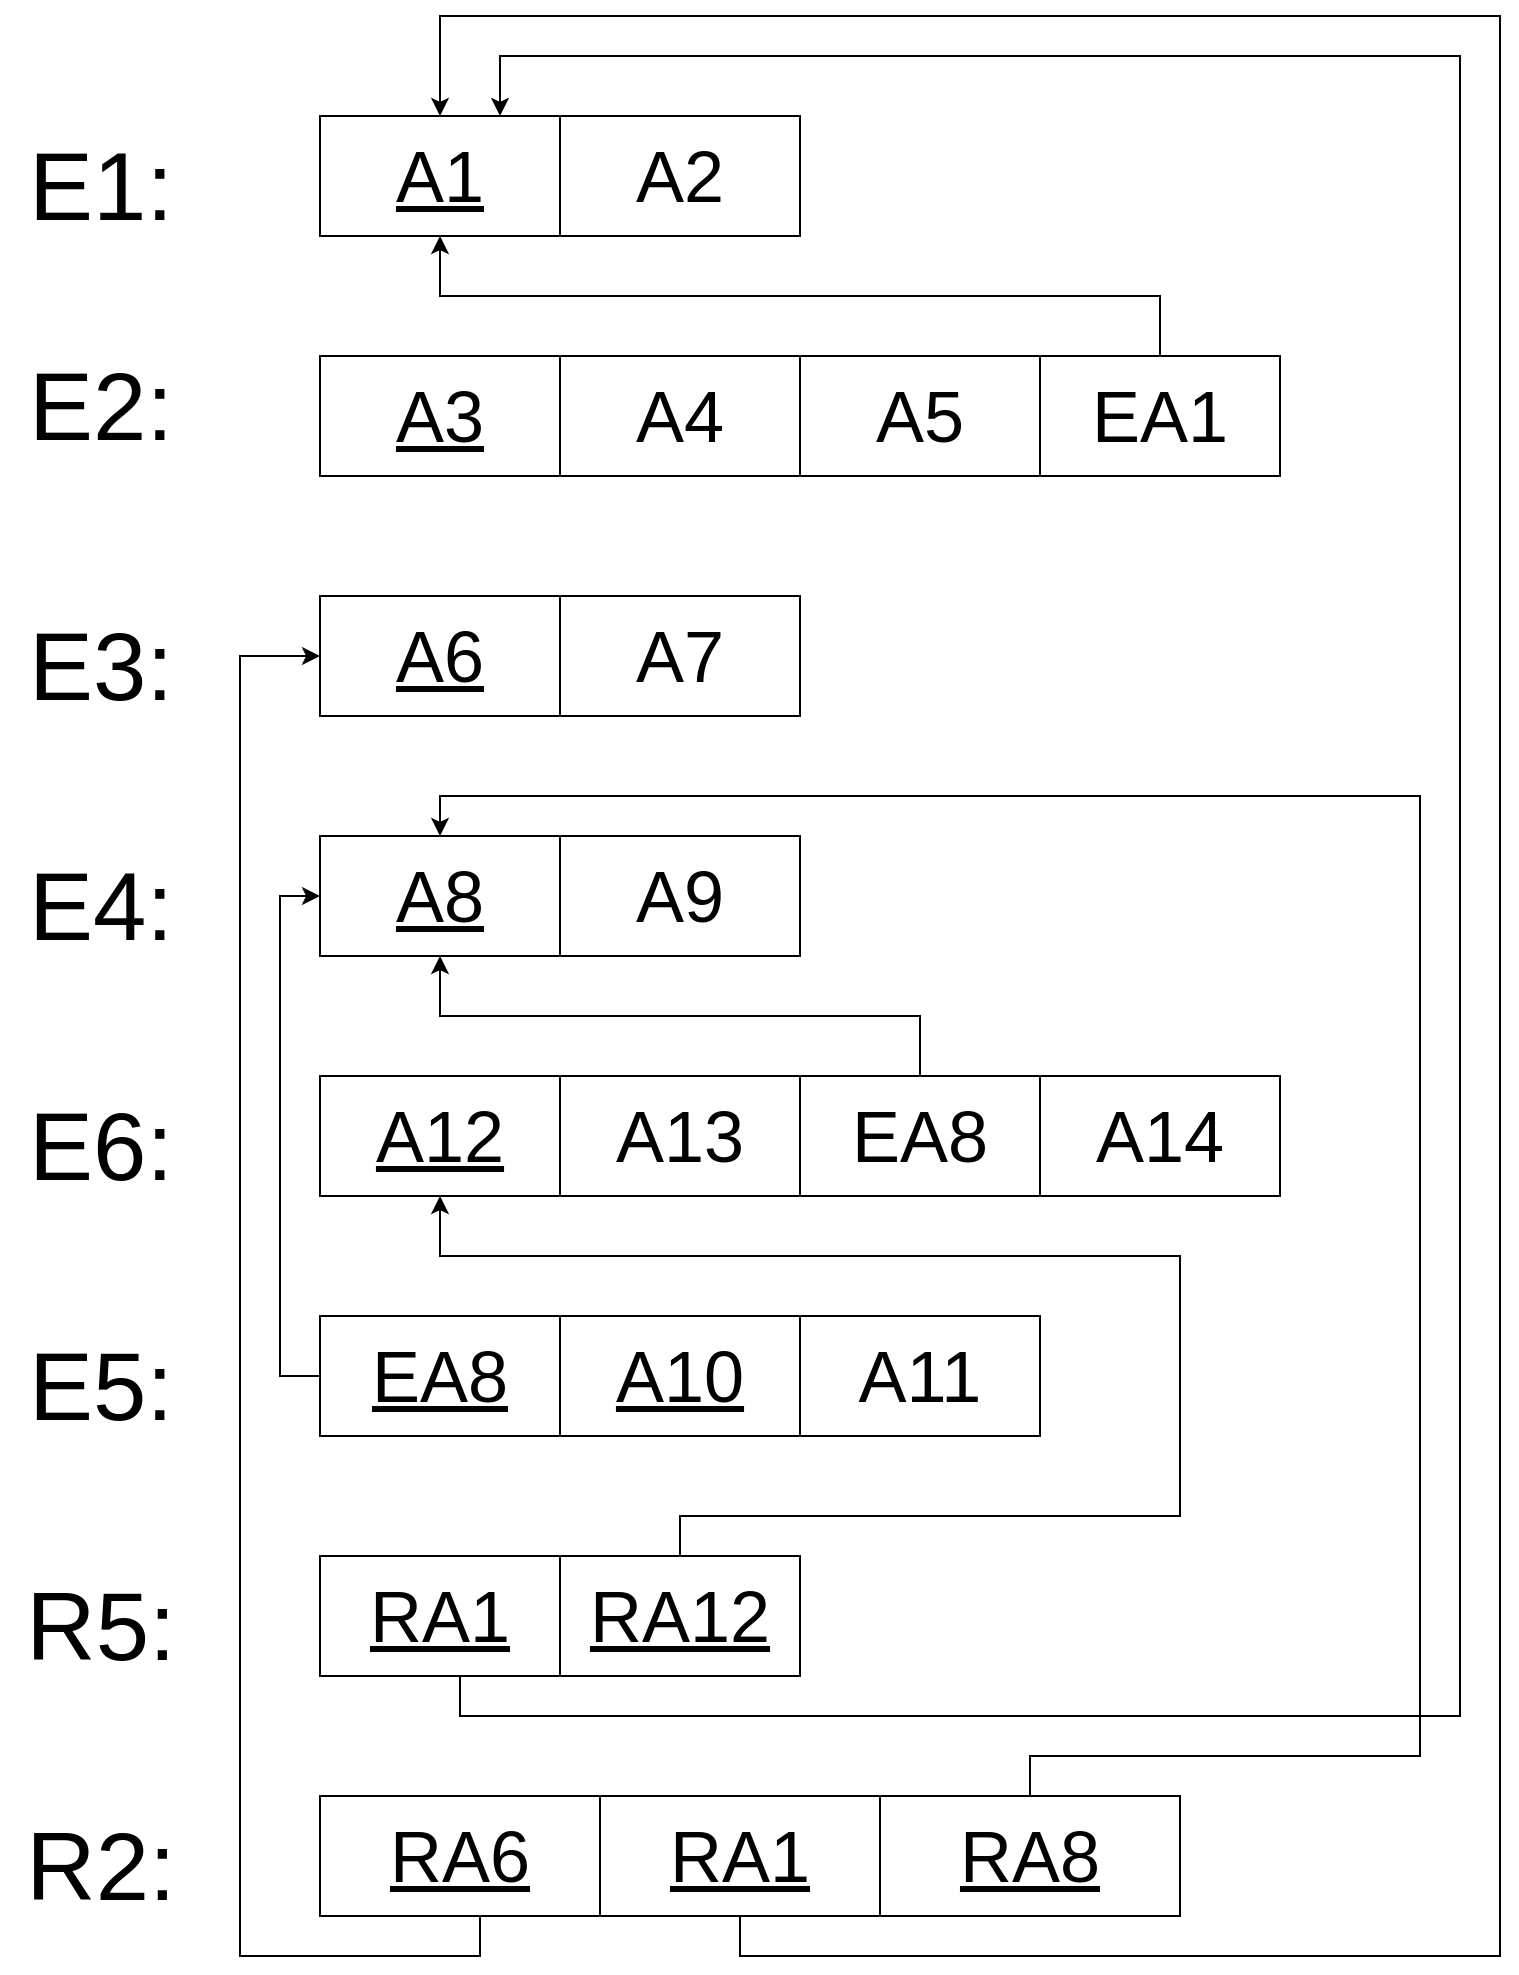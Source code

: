<mxfile version="22.1.4" type="github">
  <diagram name="Page-1" id="NEI-y_SCfnPRr0OXlCEQ">
    <mxGraphModel dx="1989" dy="1445" grid="1" gridSize="10" guides="1" tooltips="1" connect="1" arrows="1" fold="1" page="1" pageScale="1" pageWidth="850" pageHeight="1100" math="0" shadow="0">
      <root>
        <mxCell id="0" />
        <mxCell id="1" parent="0" />
        <mxCell id="NlNhp5qo4efbmxI5kPey-1" value="&lt;font style=&quot;font-size: 36px;&quot;&gt;&lt;u&gt;A1&lt;/u&gt;&lt;/font&gt;" style="rounded=0;whiteSpace=wrap;html=1;" parent="1" vertex="1">
          <mxGeometry x="160" y="200" width="120" height="60" as="geometry" />
        </mxCell>
        <mxCell id="NlNhp5qo4efbmxI5kPey-2" value="&lt;font style=&quot;font-size: 36px;&quot;&gt;A2&lt;/font&gt;" style="rounded=0;whiteSpace=wrap;html=1;" parent="1" vertex="1">
          <mxGeometry x="280" y="200" width="120" height="60" as="geometry" />
        </mxCell>
        <mxCell id="NlNhp5qo4efbmxI5kPey-3" value="&lt;font style=&quot;font-size: 36px;&quot;&gt;&lt;u&gt;A3&lt;/u&gt;&lt;/font&gt;" style="rounded=0;whiteSpace=wrap;html=1;" parent="1" vertex="1">
          <mxGeometry x="160" y="320" width="120" height="60" as="geometry" />
        </mxCell>
        <mxCell id="NlNhp5qo4efbmxI5kPey-4" value="&lt;font style=&quot;font-size: 36px;&quot;&gt;A4&lt;/font&gt;" style="rounded=0;whiteSpace=wrap;html=1;" parent="1" vertex="1">
          <mxGeometry x="280" y="320" width="120" height="60" as="geometry" />
        </mxCell>
        <mxCell id="NlNhp5qo4efbmxI5kPey-24" style="edgeStyle=orthogonalEdgeStyle;rounded=0;orthogonalLoop=1;jettySize=auto;html=1;exitX=0.5;exitY=0;exitDx=0;exitDy=0;entryX=0.5;entryY=1;entryDx=0;entryDy=0;" parent="1" source="NlNhp5qo4efbmxI5kPey-5" target="NlNhp5qo4efbmxI5kPey-1" edge="1">
          <mxGeometry relative="1" as="geometry" />
        </mxCell>
        <mxCell id="NlNhp5qo4efbmxI5kPey-5" value="&lt;font style=&quot;font-size: 36px;&quot;&gt;EA1&lt;/font&gt;" style="rounded=0;whiteSpace=wrap;html=1;" parent="1" vertex="1">
          <mxGeometry x="520" y="320" width="120" height="60" as="geometry" />
        </mxCell>
        <mxCell id="NlNhp5qo4efbmxI5kPey-6" value="&lt;font style=&quot;font-size: 36px;&quot;&gt;&lt;u&gt;A6&lt;/u&gt;&lt;/font&gt;" style="rounded=0;whiteSpace=wrap;html=1;" parent="1" vertex="1">
          <mxGeometry x="160" y="440" width="120" height="60" as="geometry" />
        </mxCell>
        <mxCell id="NlNhp5qo4efbmxI5kPey-7" value="&lt;font style=&quot;font-size: 36px;&quot;&gt;A7&lt;/font&gt;" style="rounded=0;whiteSpace=wrap;html=1;" parent="1" vertex="1">
          <mxGeometry x="280" y="440" width="120" height="60" as="geometry" />
        </mxCell>
        <mxCell id="NlNhp5qo4efbmxI5kPey-34" style="edgeStyle=orthogonalEdgeStyle;rounded=0;orthogonalLoop=1;jettySize=auto;html=1;exitX=0;exitY=0.5;exitDx=0;exitDy=0;entryX=0;entryY=0.5;entryDx=0;entryDy=0;" parent="1" source="NlNhp5qo4efbmxI5kPey-9" target="NlNhp5qo4efbmxI5kPey-15" edge="1">
          <mxGeometry relative="1" as="geometry" />
        </mxCell>
        <mxCell id="NlNhp5qo4efbmxI5kPey-9" value="&lt;font style=&quot;font-size: 36px;&quot;&gt;&lt;u&gt;&lt;font&gt;EA8&lt;/font&gt;&lt;/u&gt;&lt;/font&gt;" style="rounded=0;whiteSpace=wrap;html=1;" parent="1" vertex="1">
          <mxGeometry x="160" y="800" width="120" height="60" as="geometry" />
        </mxCell>
        <mxCell id="NlNhp5qo4efbmxI5kPey-10" value="&lt;font style=&quot;font-size: 36px;&quot;&gt;&lt;u&gt;&lt;font&gt;A10&lt;/font&gt;&lt;/u&gt;&lt;/font&gt;" style="rounded=0;whiteSpace=wrap;html=1;" parent="1" vertex="1">
          <mxGeometry x="280" y="800" width="120" height="60" as="geometry" />
        </mxCell>
        <mxCell id="NlNhp5qo4efbmxI5kPey-11" value="&lt;font style=&quot;font-size: 36px;&quot;&gt;A11&lt;/font&gt;" style="rounded=0;whiteSpace=wrap;html=1;" parent="1" vertex="1">
          <mxGeometry x="400" y="800" width="120" height="60" as="geometry" />
        </mxCell>
        <mxCell id="NlNhp5qo4efbmxI5kPey-12" value="&lt;font style=&quot;font-size: 36px;&quot;&gt;&lt;u&gt;&lt;font&gt;A12&lt;/font&gt;&lt;/u&gt;&lt;/font&gt;" style="rounded=0;whiteSpace=wrap;html=1;" parent="1" vertex="1">
          <mxGeometry x="160" y="680" width="120" height="60" as="geometry" />
        </mxCell>
        <mxCell id="NlNhp5qo4efbmxI5kPey-13" value="&lt;font style=&quot;font-size: 36px;&quot;&gt;A13&lt;/font&gt;" style="rounded=0;whiteSpace=wrap;html=1;" parent="1" vertex="1">
          <mxGeometry x="280" y="680" width="120" height="60" as="geometry" />
        </mxCell>
        <mxCell id="NlNhp5qo4efbmxI5kPey-35" style="edgeStyle=orthogonalEdgeStyle;rounded=0;orthogonalLoop=1;jettySize=auto;html=1;exitX=0.5;exitY=0;exitDx=0;exitDy=0;entryX=0.5;entryY=1;entryDx=0;entryDy=0;" parent="1" source="NlNhp5qo4efbmxI5kPey-14" target="NlNhp5qo4efbmxI5kPey-15" edge="1">
          <mxGeometry relative="1" as="geometry" />
        </mxCell>
        <mxCell id="NlNhp5qo4efbmxI5kPey-14" value="&lt;font style=&quot;font-size: 36px;&quot;&gt;EA8&lt;/font&gt;" style="rounded=0;whiteSpace=wrap;html=1;" parent="1" vertex="1">
          <mxGeometry x="400" y="680" width="120" height="60" as="geometry" />
        </mxCell>
        <mxCell id="NlNhp5qo4efbmxI5kPey-15" value="&lt;font style=&quot;font-size: 36px;&quot;&gt;&lt;u&gt;&lt;font&gt;A8&lt;/font&gt;&lt;/u&gt;&lt;/font&gt;" style="rounded=0;whiteSpace=wrap;html=1;" parent="1" vertex="1">
          <mxGeometry x="160" y="560" width="120" height="60" as="geometry" />
        </mxCell>
        <mxCell id="NlNhp5qo4efbmxI5kPey-16" value="&lt;font style=&quot;font-size: 36px;&quot;&gt;A9&lt;/font&gt;" style="rounded=0;whiteSpace=wrap;html=1;" parent="1" vertex="1">
          <mxGeometry x="280" y="560" width="120" height="60" as="geometry" />
        </mxCell>
        <mxCell id="NlNhp5qo4efbmxI5kPey-17" value="&lt;font style=&quot;font-size: 36px;&quot;&gt;A14&lt;/font&gt;" style="rounded=0;whiteSpace=wrap;html=1;" parent="1" vertex="1">
          <mxGeometry x="520" y="680" width="120" height="60" as="geometry" />
        </mxCell>
        <mxCell id="NlNhp5qo4efbmxI5kPey-40" style="edgeStyle=orthogonalEdgeStyle;rounded=0;orthogonalLoop=1;jettySize=auto;html=1;exitX=0.5;exitY=1;exitDx=0;exitDy=0;" parent="1" edge="1">
          <mxGeometry relative="1" as="geometry">
            <mxPoint x="160" y="470" as="targetPoint" />
            <mxPoint x="240" y="1100" as="sourcePoint" />
            <Array as="points">
              <mxPoint x="240" y="1120" />
              <mxPoint x="120" y="1120" />
              <mxPoint x="120" y="470" />
            </Array>
          </mxGeometry>
        </mxCell>
        <mxCell id="NlNhp5qo4efbmxI5kPey-18" value="&lt;font style=&quot;font-size: 36px;&quot;&gt;&lt;u&gt;&lt;font&gt;RA6&lt;/font&gt;&lt;/u&gt;&lt;/font&gt;" style="rounded=0;whiteSpace=wrap;html=1;" parent="1" vertex="1">
          <mxGeometry x="160" y="1040" width="140" height="60" as="geometry" />
        </mxCell>
        <mxCell id="NlNhp5qo4efbmxI5kPey-37" style="edgeStyle=orthogonalEdgeStyle;rounded=0;orthogonalLoop=1;jettySize=auto;html=1;exitX=0.5;exitY=1;exitDx=0;exitDy=0;entryX=0.5;entryY=0;entryDx=0;entryDy=0;" parent="1" source="NlNhp5qo4efbmxI5kPey-19" target="NlNhp5qo4efbmxI5kPey-1" edge="1">
          <mxGeometry relative="1" as="geometry">
            <mxPoint x="820" y="1090" as="sourcePoint" />
            <mxPoint x="670" y="190" as="targetPoint" />
            <Array as="points">
              <mxPoint x="370" y="1120" />
              <mxPoint x="750" y="1120" />
              <mxPoint x="750" y="150" />
              <mxPoint x="220" y="150" />
            </Array>
          </mxGeometry>
        </mxCell>
        <mxCell id="NlNhp5qo4efbmxI5kPey-19" value="&lt;font style=&quot;font-size: 36px;&quot;&gt;&lt;u&gt;&lt;font&gt;RA1&lt;/font&gt;&lt;/u&gt;&lt;/font&gt;" style="rounded=0;whiteSpace=wrap;html=1;" parent="1" vertex="1">
          <mxGeometry x="300" y="1040" width="140" height="60" as="geometry" />
        </mxCell>
        <mxCell id="NlNhp5qo4efbmxI5kPey-36" style="edgeStyle=orthogonalEdgeStyle;rounded=0;orthogonalLoop=1;jettySize=auto;html=1;exitX=0.5;exitY=0;exitDx=0;exitDy=0;entryX=0.5;entryY=0;entryDx=0;entryDy=0;" parent="1" source="NlNhp5qo4efbmxI5kPey-20" target="NlNhp5qo4efbmxI5kPey-15" edge="1">
          <mxGeometry relative="1" as="geometry">
            <Array as="points">
              <mxPoint x="515" y="1020" />
              <mxPoint x="710" y="1020" />
              <mxPoint x="710" y="540" />
              <mxPoint x="220" y="540" />
            </Array>
          </mxGeometry>
        </mxCell>
        <mxCell id="NlNhp5qo4efbmxI5kPey-20" value="&lt;font style=&quot;font-size: 36px;&quot;&gt;&lt;u&gt;&lt;font&gt;RA8&lt;/font&gt;&lt;/u&gt;&lt;/font&gt;" style="rounded=0;whiteSpace=wrap;html=1;" parent="1" vertex="1">
          <mxGeometry x="440" y="1040" width="150" height="60" as="geometry" />
        </mxCell>
        <mxCell id="NlNhp5qo4efbmxI5kPey-41" style="edgeStyle=orthogonalEdgeStyle;rounded=0;orthogonalLoop=1;jettySize=auto;html=1;exitX=0.5;exitY=1;exitDx=0;exitDy=0;entryX=0.75;entryY=0;entryDx=0;entryDy=0;" parent="1" target="NlNhp5qo4efbmxI5kPey-1" edge="1">
          <mxGeometry relative="1" as="geometry">
            <mxPoint x="230" y="970" as="sourcePoint" />
            <mxPoint x="230" y="190" as="targetPoint" />
            <Array as="points">
              <mxPoint x="230" y="1000" />
              <mxPoint x="730" y="1000" />
              <mxPoint x="730" y="170" />
              <mxPoint x="250" y="170" />
            </Array>
          </mxGeometry>
        </mxCell>
        <mxCell id="NlNhp5qo4efbmxI5kPey-21" value="&lt;font style=&quot;font-size: 36px;&quot;&gt;&lt;u&gt;&lt;font&gt;RA1&lt;/font&gt;&lt;/u&gt;&lt;/font&gt;" style="rounded=0;whiteSpace=wrap;html=1;" parent="1" vertex="1">
          <mxGeometry x="160" y="920" width="120" height="60" as="geometry" />
        </mxCell>
        <mxCell id="NlNhp5qo4efbmxI5kPey-42" style="edgeStyle=orthogonalEdgeStyle;rounded=0;orthogonalLoop=1;jettySize=auto;html=1;exitX=0.5;exitY=0;exitDx=0;exitDy=0;entryX=0.5;entryY=1;entryDx=0;entryDy=0;" parent="1" source="NlNhp5qo4efbmxI5kPey-22" target="NlNhp5qo4efbmxI5kPey-12" edge="1">
          <mxGeometry relative="1" as="geometry">
            <Array as="points">
              <mxPoint x="340" y="900" />
              <mxPoint x="590" y="900" />
              <mxPoint x="590" y="770" />
              <mxPoint x="220" y="770" />
            </Array>
          </mxGeometry>
        </mxCell>
        <mxCell id="NlNhp5qo4efbmxI5kPey-22" value="&lt;font style=&quot;font-size: 36px;&quot;&gt;&lt;u&gt;RA12&lt;/u&gt;&lt;/font&gt;" style="rounded=0;whiteSpace=wrap;html=1;" parent="1" vertex="1">
          <mxGeometry x="280" y="920" width="120" height="60" as="geometry" />
        </mxCell>
        <mxCell id="NlNhp5qo4efbmxI5kPey-26" value="&lt;font style=&quot;font-size: 48px;&quot;&gt;E1:&lt;/font&gt;" style="text;html=1;align=center;verticalAlign=middle;resizable=0;points=[];autosize=1;strokeColor=none;fillColor=none;" parent="1" vertex="1">
          <mxGeometry y="200" width="100" height="70" as="geometry" />
        </mxCell>
        <mxCell id="NlNhp5qo4efbmxI5kPey-27" value="&lt;font style=&quot;font-size: 48px;&quot;&gt;E4:&lt;/font&gt;" style="text;html=1;align=center;verticalAlign=middle;resizable=0;points=[];autosize=1;strokeColor=none;fillColor=none;" parent="1" vertex="1">
          <mxGeometry y="560" width="100" height="70" as="geometry" />
        </mxCell>
        <mxCell id="NlNhp5qo4efbmxI5kPey-28" value="&lt;font style=&quot;font-size: 48px;&quot;&gt;E3:&lt;/font&gt;" style="text;html=1;align=center;verticalAlign=middle;resizable=0;points=[];autosize=1;strokeColor=none;fillColor=none;" parent="1" vertex="1">
          <mxGeometry y="440" width="100" height="70" as="geometry" />
        </mxCell>
        <mxCell id="NlNhp5qo4efbmxI5kPey-29" value="&lt;font style=&quot;font-size: 48px;&quot;&gt;E2:&lt;/font&gt;" style="text;html=1;align=center;verticalAlign=middle;resizable=0;points=[];autosize=1;strokeColor=none;fillColor=none;" parent="1" vertex="1">
          <mxGeometry y="310" width="100" height="70" as="geometry" />
        </mxCell>
        <mxCell id="NlNhp5qo4efbmxI5kPey-30" value="&lt;font style=&quot;font-size: 48px;&quot;&gt;R5:&lt;/font&gt;" style="text;html=1;align=center;verticalAlign=middle;resizable=0;points=[];autosize=1;strokeColor=none;fillColor=none;" parent="1" vertex="1">
          <mxGeometry y="920" width="100" height="70" as="geometry" />
        </mxCell>
        <mxCell id="NlNhp5qo4efbmxI5kPey-31" value="&lt;font style=&quot;font-size: 48px;&quot;&gt;E5:&lt;/font&gt;" style="text;html=1;align=center;verticalAlign=middle;resizable=0;points=[];autosize=1;strokeColor=none;fillColor=none;" parent="1" vertex="1">
          <mxGeometry y="800" width="100" height="70" as="geometry" />
        </mxCell>
        <mxCell id="NlNhp5qo4efbmxI5kPey-32" value="&lt;font style=&quot;font-size: 48px;&quot;&gt;E6:&lt;/font&gt;" style="text;html=1;align=center;verticalAlign=middle;resizable=0;points=[];autosize=1;strokeColor=none;fillColor=none;" parent="1" vertex="1">
          <mxGeometry y="680" width="100" height="70" as="geometry" />
        </mxCell>
        <mxCell id="NlNhp5qo4efbmxI5kPey-33" value="&lt;font style=&quot;font-size: 48px;&quot;&gt;R2:&lt;/font&gt;" style="text;html=1;align=center;verticalAlign=middle;resizable=0;points=[];autosize=1;strokeColor=none;fillColor=none;" parent="1" vertex="1">
          <mxGeometry y="1040" width="100" height="70" as="geometry" />
        </mxCell>
        <mxCell id="NlNhp5qo4efbmxI5kPey-43" value="&lt;font style=&quot;font-size: 36px;&quot;&gt;A5&lt;/font&gt;" style="rounded=0;whiteSpace=wrap;html=1;" parent="1" vertex="1">
          <mxGeometry x="400" y="320" width="120" height="60" as="geometry" />
        </mxCell>
      </root>
    </mxGraphModel>
  </diagram>
</mxfile>
